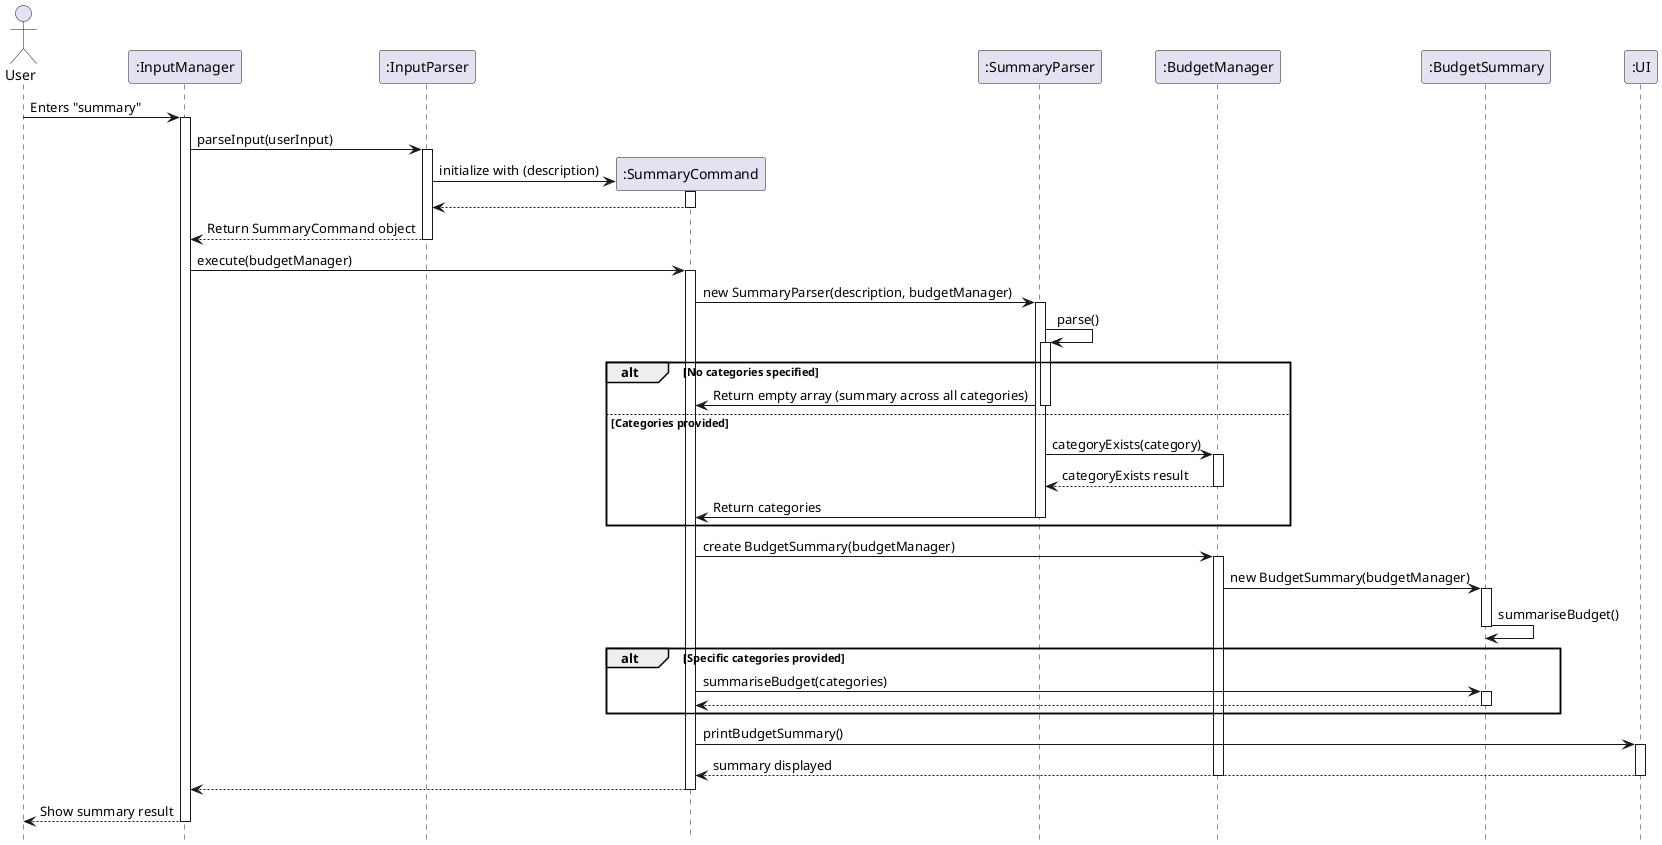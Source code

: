 @startuml
hide circle
skinparam classAttributeIconSize 0
hide footbox

actor User
participant ":InputManager" as IM
participant ":InputParser" as IP
participant ":SummaryCommand" as SC
participant ":SummaryParser" as SP
participant ":BudgetManager" as BM
participant ":BudgetSummary" as BS
participant ":UI" as UI

User -> IM: Enters "summary"
activate IM
IM -> IP: parseInput(userInput)
activate IP
create SC
IP -> SC: initialize with (description)
activate SC
SC --> IP
deactivate SC
IP --> IM: Return SummaryCommand object
deactivate IP
IM -> SC: execute(budgetManager)
activate SC
SC -> SP: new SummaryParser(description, budgetManager)
activate SP
SP -> SP: parse()
activate SP

alt No categories specified
    SP -> SC: Return empty array (summary across all categories)
    deactivate SP
else Categories provided
    SP -> BM: categoryExists(category)
    activate BM
    BM --> SP: categoryExists result
    deactivate BM
    SP -> SC: Return categories
    deactivate SP
end

box SC #LightYellow
SC -> BM: create BudgetSummary(budgetManager)
activate BM
BM -> BS: new BudgetSummary(budgetManager)
activate BS
BS -> BS: summariseBudget()
deactivate BS

alt Specific categories provided
    SC -> BS: summariseBudget(categories)
    activate BS
    BS --> SC
    deactivate BS
end

SC -> UI: printBudgetSummary()
activate UI
UI --> SC: summary displayed
deactivate UI

deactivate BM
SC --> IM:
end box
deactivate SC
IM --> User: Show summary result
deactivate IM
@enduml
